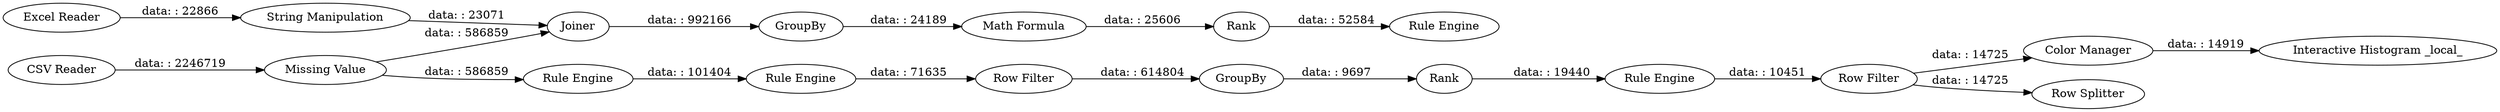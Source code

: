 digraph {
	"-4154017613621869710_2110" [label="Row Filter"]
	"-4154017613621869710_2111" [label=Joiner]
	"-4154017613621869710_2117" [label=Rank]
	"-4154017613621869710_8" [label="Rule Engine"]
	"-4154017613621869710_7" [label=Rank]
	"-4154017613621869710_2119" [label="Rule Engine"]
	"-4154017613621869710_2" [label="Excel Reader"]
	"-4154017613621869710_2109" [label="Color Manager"]
	"-4154017613621869710_1" [label="CSV Reader"]
	"-4154017613621869710_2112" [label="Row Filter"]
	"-4154017613621869710_9" [label="Interactive Histogram _local_"]
	"-4154017613621869710_2115" [label=GroupBy]
	"-4154017613621869710_2118" [label="Row Splitter"]
	"-4154017613621869710_2114" [label="Rule Engine"]
	"-4154017613621869710_5" [label=GroupBy]
	"-4154017613621869710_2113" [label="Rule Engine"]
	"-4154017613621869710_4" [label="Missing Value"]
	"-4154017613621869710_3" [label="String Manipulation"]
	"-4154017613621869710_2116" [label="Math Formula"]
	"-4154017613621869710_3" -> "-4154017613621869710_2111" [label="data: : 23071"]
	"-4154017613621869710_7" -> "-4154017613621869710_8" [label="data: : 19440"]
	"-4154017613621869710_2109" -> "-4154017613621869710_9" [label="data: : 14919"]
	"-4154017613621869710_2116" -> "-4154017613621869710_2117" [label="data: : 25606"]
	"-4154017613621869710_4" -> "-4154017613621869710_2113" [label="data: : 586859"]
	"-4154017613621869710_2117" -> "-4154017613621869710_2119" [label="data: : 52584"]
	"-4154017613621869710_2" -> "-4154017613621869710_3" [label="data: : 22866"]
	"-4154017613621869710_8" -> "-4154017613621869710_2112" [label="data: : 10451"]
	"-4154017613621869710_4" -> "-4154017613621869710_2111" [label="data: : 586859"]
	"-4154017613621869710_2111" -> "-4154017613621869710_2115" [label="data: : 992166"]
	"-4154017613621869710_1" -> "-4154017613621869710_4" [label="data: : 2246719"]
	"-4154017613621869710_2113" -> "-4154017613621869710_2114" [label="data: : 101404"]
	"-4154017613621869710_2112" -> "-4154017613621869710_2118" [label="data: : 14725"]
	"-4154017613621869710_2114" -> "-4154017613621869710_2110" [label="data: : 71635"]
	"-4154017613621869710_5" -> "-4154017613621869710_7" [label="data: : 9697"]
	"-4154017613621869710_2112" -> "-4154017613621869710_2109" [label="data: : 14725"]
	"-4154017613621869710_2115" -> "-4154017613621869710_2116" [label="data: : 24189"]
	"-4154017613621869710_2110" -> "-4154017613621869710_5" [label="data: : 614804"]
	rankdir=LR
}
